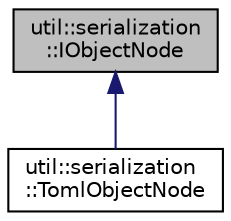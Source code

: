 digraph "util::serialization::IObjectNode"
{
 // LATEX_PDF_SIZE
  edge [fontname="Helvetica",fontsize="10",labelfontname="Helvetica",labelfontsize="10"];
  node [fontname="Helvetica",fontsize="10",shape=record];
  Node1 [label="util::serialization\l::IObjectNode",height=0.2,width=0.4,color="black", fillcolor="grey75", style="filled", fontcolor="black",tooltip="Object node."];
  Node1 -> Node2 [dir="back",color="midnightblue",fontsize="10",style="solid",fontname="Helvetica"];
  Node2 [label="util::serialization\l::TomlObjectNode",height=0.2,width=0.4,color="black", fillcolor="white", style="filled",URL="$classutil_1_1serialization_1_1_toml_object_node.html",tooltip="Toml Object node."];
}
